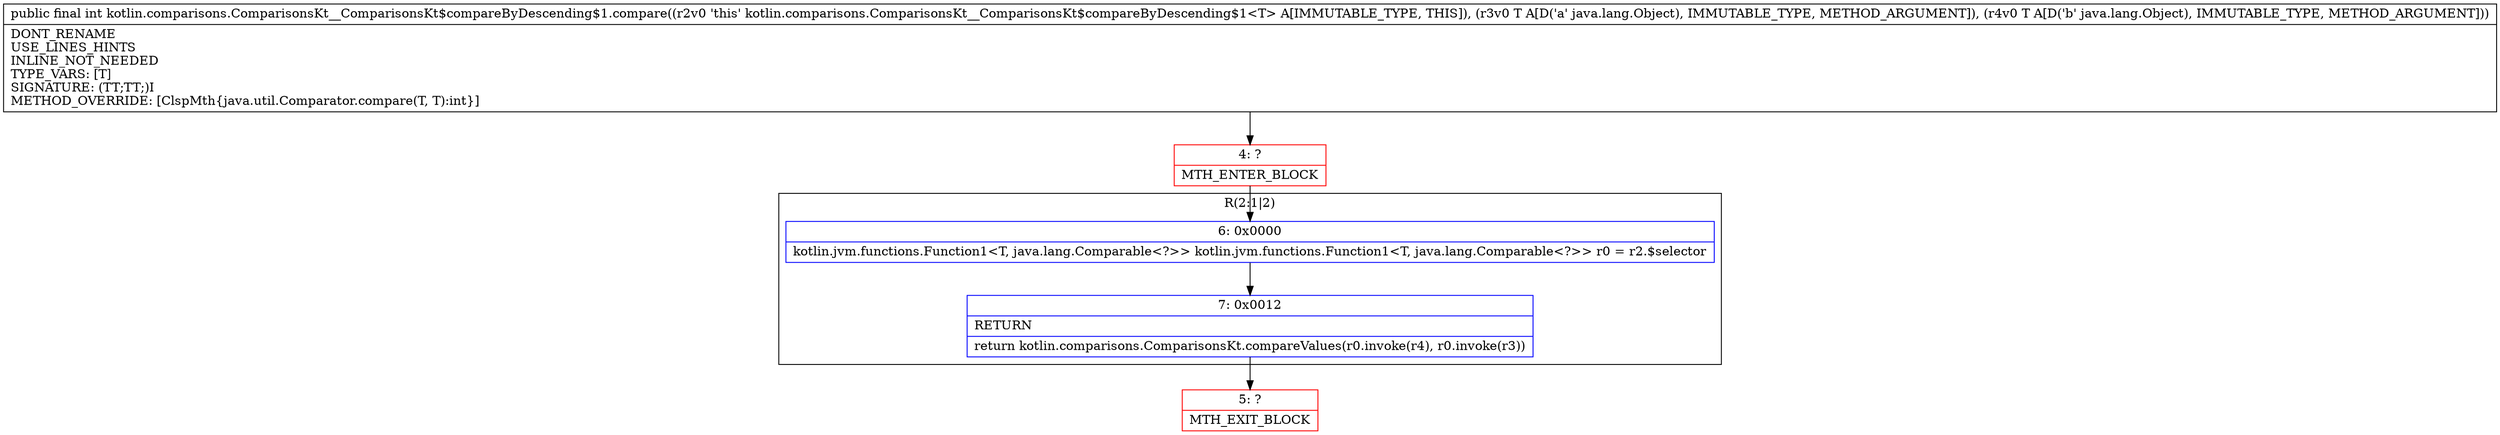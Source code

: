 digraph "CFG forkotlin.comparisons.ComparisonsKt__ComparisonsKt$compareByDescending$1.compare(Ljava\/lang\/Object;Ljava\/lang\/Object;)I" {
subgraph cluster_Region_1736776745 {
label = "R(2:1|2)";
node [shape=record,color=blue];
Node_6 [shape=record,label="{6\:\ 0x0000|kotlin.jvm.functions.Function1\<T, java.lang.Comparable\<?\>\> kotlin.jvm.functions.Function1\<T, java.lang.Comparable\<?\>\> r0 = r2.$selector\l}"];
Node_7 [shape=record,label="{7\:\ 0x0012|RETURN\l|return kotlin.comparisons.ComparisonsKt.compareValues(r0.invoke(r4), r0.invoke(r3))\l}"];
}
Node_4 [shape=record,color=red,label="{4\:\ ?|MTH_ENTER_BLOCK\l}"];
Node_5 [shape=record,color=red,label="{5\:\ ?|MTH_EXIT_BLOCK\l}"];
MethodNode[shape=record,label="{public final int kotlin.comparisons.ComparisonsKt__ComparisonsKt$compareByDescending$1.compare((r2v0 'this' kotlin.comparisons.ComparisonsKt__ComparisonsKt$compareByDescending$1\<T\> A[IMMUTABLE_TYPE, THIS]), (r3v0 T A[D('a' java.lang.Object), IMMUTABLE_TYPE, METHOD_ARGUMENT]), (r4v0 T A[D('b' java.lang.Object), IMMUTABLE_TYPE, METHOD_ARGUMENT]))  | DONT_RENAME\lUSE_LINES_HINTS\lINLINE_NOT_NEEDED\lTYPE_VARS: [T]\lSIGNATURE: (TT;TT;)I\lMETHOD_OVERRIDE: [ClspMth\{java.util.Comparator.compare(T, T):int\}]\l}"];
MethodNode -> Node_4;Node_6 -> Node_7;
Node_7 -> Node_5;
Node_4 -> Node_6;
}

